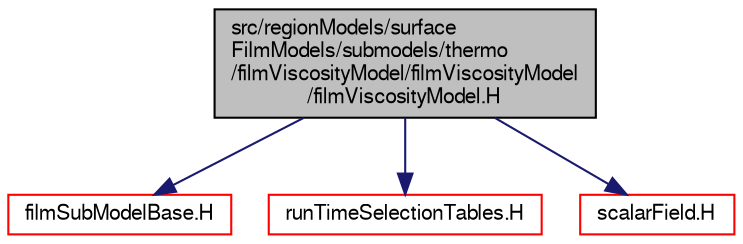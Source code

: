 digraph "src/regionModels/surfaceFilmModels/submodels/thermo/filmViscosityModel/filmViscosityModel/filmViscosityModel.H"
{
  bgcolor="transparent";
  edge [fontname="FreeSans",fontsize="10",labelfontname="FreeSans",labelfontsize="10"];
  node [fontname="FreeSans",fontsize="10",shape=record];
  Node0 [label="src/regionModels/surface\lFilmModels/submodels/thermo\l/filmViscosityModel/filmViscosityModel\l/filmViscosityModel.H",height=0.2,width=0.4,color="black", fillcolor="grey75", style="filled", fontcolor="black"];
  Node0 -> Node1 [color="midnightblue",fontsize="10",style="solid",fontname="FreeSans"];
  Node1 [label="filmSubModelBase.H",height=0.2,width=0.4,color="red",URL="$a14192.html"];
  Node0 -> Node64 [color="midnightblue",fontsize="10",style="solid",fontname="FreeSans"];
  Node64 [label="runTimeSelectionTables.H",height=0.2,width=0.4,color="red",URL="$a09266.html",tooltip="Macros to ease declaration of run-time selection tables. "];
  Node0 -> Node100 [color="midnightblue",fontsize="10",style="solid",fontname="FreeSans"];
  Node100 [label="scalarField.H",height=0.2,width=0.4,color="red",URL="$a09656.html"];
}
